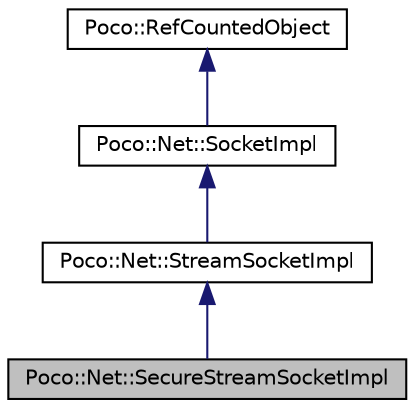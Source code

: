 digraph "Poco::Net::SecureStreamSocketImpl"
{
 // LATEX_PDF_SIZE
  edge [fontname="Helvetica",fontsize="10",labelfontname="Helvetica",labelfontsize="10"];
  node [fontname="Helvetica",fontsize="10",shape=record];
  Node1 [label="Poco::Net::SecureStreamSocketImpl",height=0.2,width=0.4,color="black", fillcolor="grey75", style="filled", fontcolor="black",tooltip="This class implements a SSL stream socket."];
  Node2 -> Node1 [dir="back",color="midnightblue",fontsize="10",style="solid"];
  Node2 [label="Poco::Net::StreamSocketImpl",height=0.2,width=0.4,color="black", fillcolor="white", style="filled",URL="$classPoco_1_1Net_1_1StreamSocketImpl.html",tooltip="This class implements a TCP socket."];
  Node3 -> Node2 [dir="back",color="midnightblue",fontsize="10",style="solid"];
  Node3 [label="Poco::Net::SocketImpl",height=0.2,width=0.4,color="black", fillcolor="white", style="filled",URL="$classPoco_1_1Net_1_1SocketImpl.html",tooltip=" "];
  Node4 -> Node3 [dir="back",color="midnightblue",fontsize="10",style="solid"];
  Node4 [label="Poco::RefCountedObject",height=0.2,width=0.4,color="black", fillcolor="white", style="filled",URL="$classPoco_1_1RefCountedObject.html",tooltip=" "];
}
